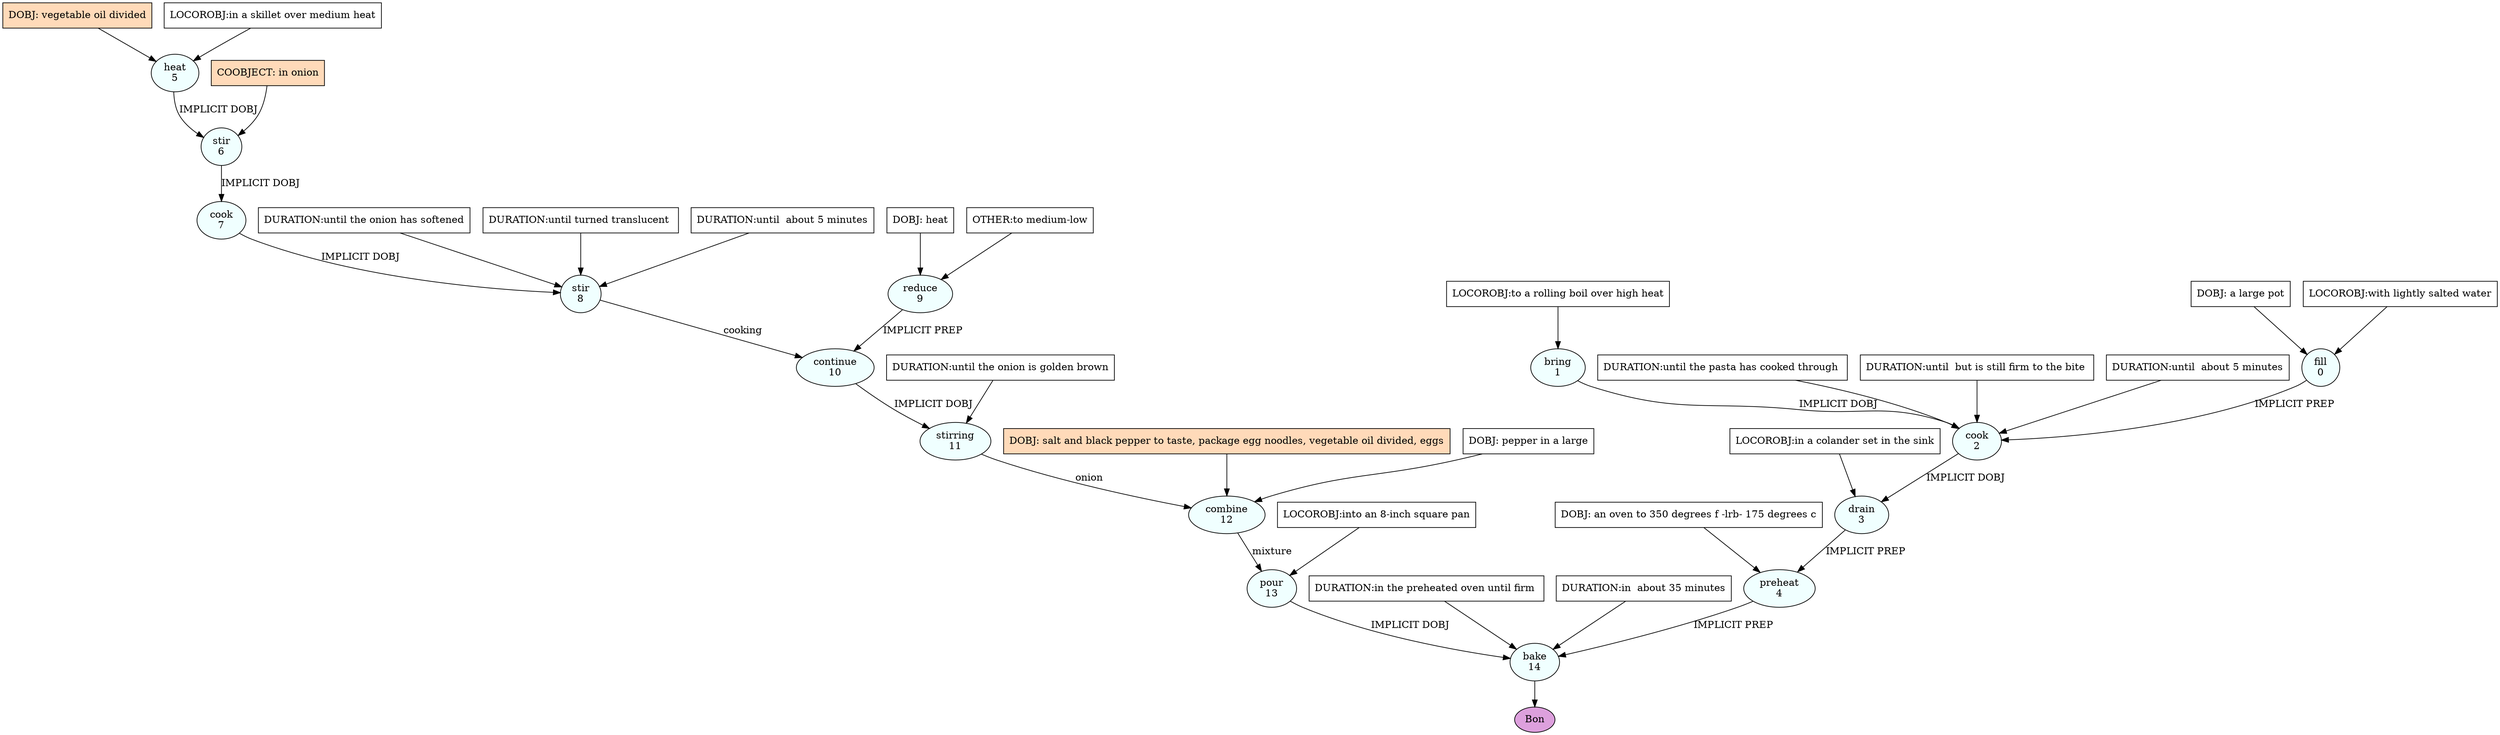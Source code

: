 digraph recipe {
E0[label="fill
0", shape=oval, style=filled, fillcolor=azure]
E1[label="bring
1", shape=oval, style=filled, fillcolor=azure]
E2[label="cook
2", shape=oval, style=filled, fillcolor=azure]
E3[label="drain
3", shape=oval, style=filled, fillcolor=azure]
E4[label="preheat
4", shape=oval, style=filled, fillcolor=azure]
E5[label="heat
5", shape=oval, style=filled, fillcolor=azure]
E6[label="stir
6", shape=oval, style=filled, fillcolor=azure]
E7[label="cook
7", shape=oval, style=filled, fillcolor=azure]
E8[label="stir
8", shape=oval, style=filled, fillcolor=azure]
E9[label="reduce
9", shape=oval, style=filled, fillcolor=azure]
E10[label="continue
10", shape=oval, style=filled, fillcolor=azure]
E11[label="stirring
11", shape=oval, style=filled, fillcolor=azure]
E12[label="combine
12", shape=oval, style=filled, fillcolor=azure]
E13[label="pour
13", shape=oval, style=filled, fillcolor=azure]
E14[label="bake
14", shape=oval, style=filled, fillcolor=azure]
P1_0[label="LOCOROBJ:to a rolling boil over high heat", shape=box, style=filled, fillcolor=white]
P1_0 -> E1
D0[label="DOBJ: a large pot", shape=box, style=filled, fillcolor=white]
D0 -> E0
P0_0[label="LOCOROBJ:with lightly salted water", shape=box, style=filled, fillcolor=white]
P0_0 -> E0
D5[label="DOBJ: vegetable oil divided", shape=box, style=filled, fillcolor=peachpuff]
D5 -> E5
P5_0[label="LOCOROBJ:in a skillet over medium heat", shape=box, style=filled, fillcolor=white]
P5_0 -> E5
D9[label="DOBJ: heat", shape=box, style=filled, fillcolor=white]
D9 -> E9
P9_0[label="OTHER:to medium-low", shape=box, style=filled, fillcolor=white]
P9_0 -> E9
E1 -> E2 [label="IMPLICIT DOBJ"]
E0 -> E2 [label="IMPLICIT PREP"]
P2_1_0[label="DURATION:until the pasta has cooked through ", shape=box, style=filled, fillcolor=white]
P2_1_0 -> E2
P2_1_1[label="DURATION:until  but is still firm to the bite ", shape=box, style=filled, fillcolor=white]
P2_1_1 -> E2
P2_1_2[label="DURATION:until  about 5 minutes", shape=box, style=filled, fillcolor=white]
P2_1_2 -> E2
E2 -> E3 [label="IMPLICIT DOBJ"]
P3_0_0[label="LOCOROBJ:in a colander set in the sink", shape=box, style=filled, fillcolor=white]
P3_0_0 -> E3
D4_0[label="DOBJ: an oven to 350 degrees f -lrb- 175 degrees c", shape=box, style=filled, fillcolor=white]
D4_0 -> E4
E3 -> E4 [label="IMPLICIT PREP"]
E5 -> E6 [label="IMPLICIT DOBJ"]
P6_0_ing[label="COOBJECT: in onion", shape=box, style=filled, fillcolor=peachpuff]
P6_0_ing -> E6
E6 -> E7 [label="IMPLICIT DOBJ"]
E7 -> E8 [label="IMPLICIT DOBJ"]
P8_0_0[label="DURATION:until the onion has softened", shape=box, style=filled, fillcolor=white]
P8_0_0 -> E8
P8_0_1[label="DURATION:until turned translucent ", shape=box, style=filled, fillcolor=white]
P8_0_1 -> E8
P8_0_2[label="DURATION:until  about 5 minutes", shape=box, style=filled, fillcolor=white]
P8_0_2 -> E8
E8 -> E10 [label="cooking"]
E9 -> E10 [label="IMPLICIT PREP"]
E10 -> E11 [label="IMPLICIT DOBJ"]
P11_0_0[label="DURATION:until the onion is golden brown", shape=box, style=filled, fillcolor=white]
P11_0_0 -> E11
D12_ing[label="DOBJ: salt and black pepper to taste, package egg noodles, vegetable oil divided, eggs", shape=box, style=filled, fillcolor=peachpuff]
D12_ing -> E12
E11 -> E12 [label=" onion "]
D12_1[label="DOBJ: pepper in a large", shape=box, style=filled, fillcolor=white]
D12_1 -> E12
E12 -> E13 [label="mixture"]
P13_0_0[label="LOCOROBJ:into an 8-inch square pan", shape=box, style=filled, fillcolor=white]
P13_0_0 -> E13
E13 -> E14 [label="IMPLICIT DOBJ"]
E4 -> E14 [label="IMPLICIT PREP"]
P14_1_0[label="DURATION:in the preheated oven until firm ", shape=box, style=filled, fillcolor=white]
P14_1_0 -> E14
P14_1_1[label="DURATION:in  about 35 minutes", shape=box, style=filled, fillcolor=white]
P14_1_1 -> E14
EOR[label="Bon", shape=oval, style=filled, fillcolor=plum]
E14 -> EOR
}
